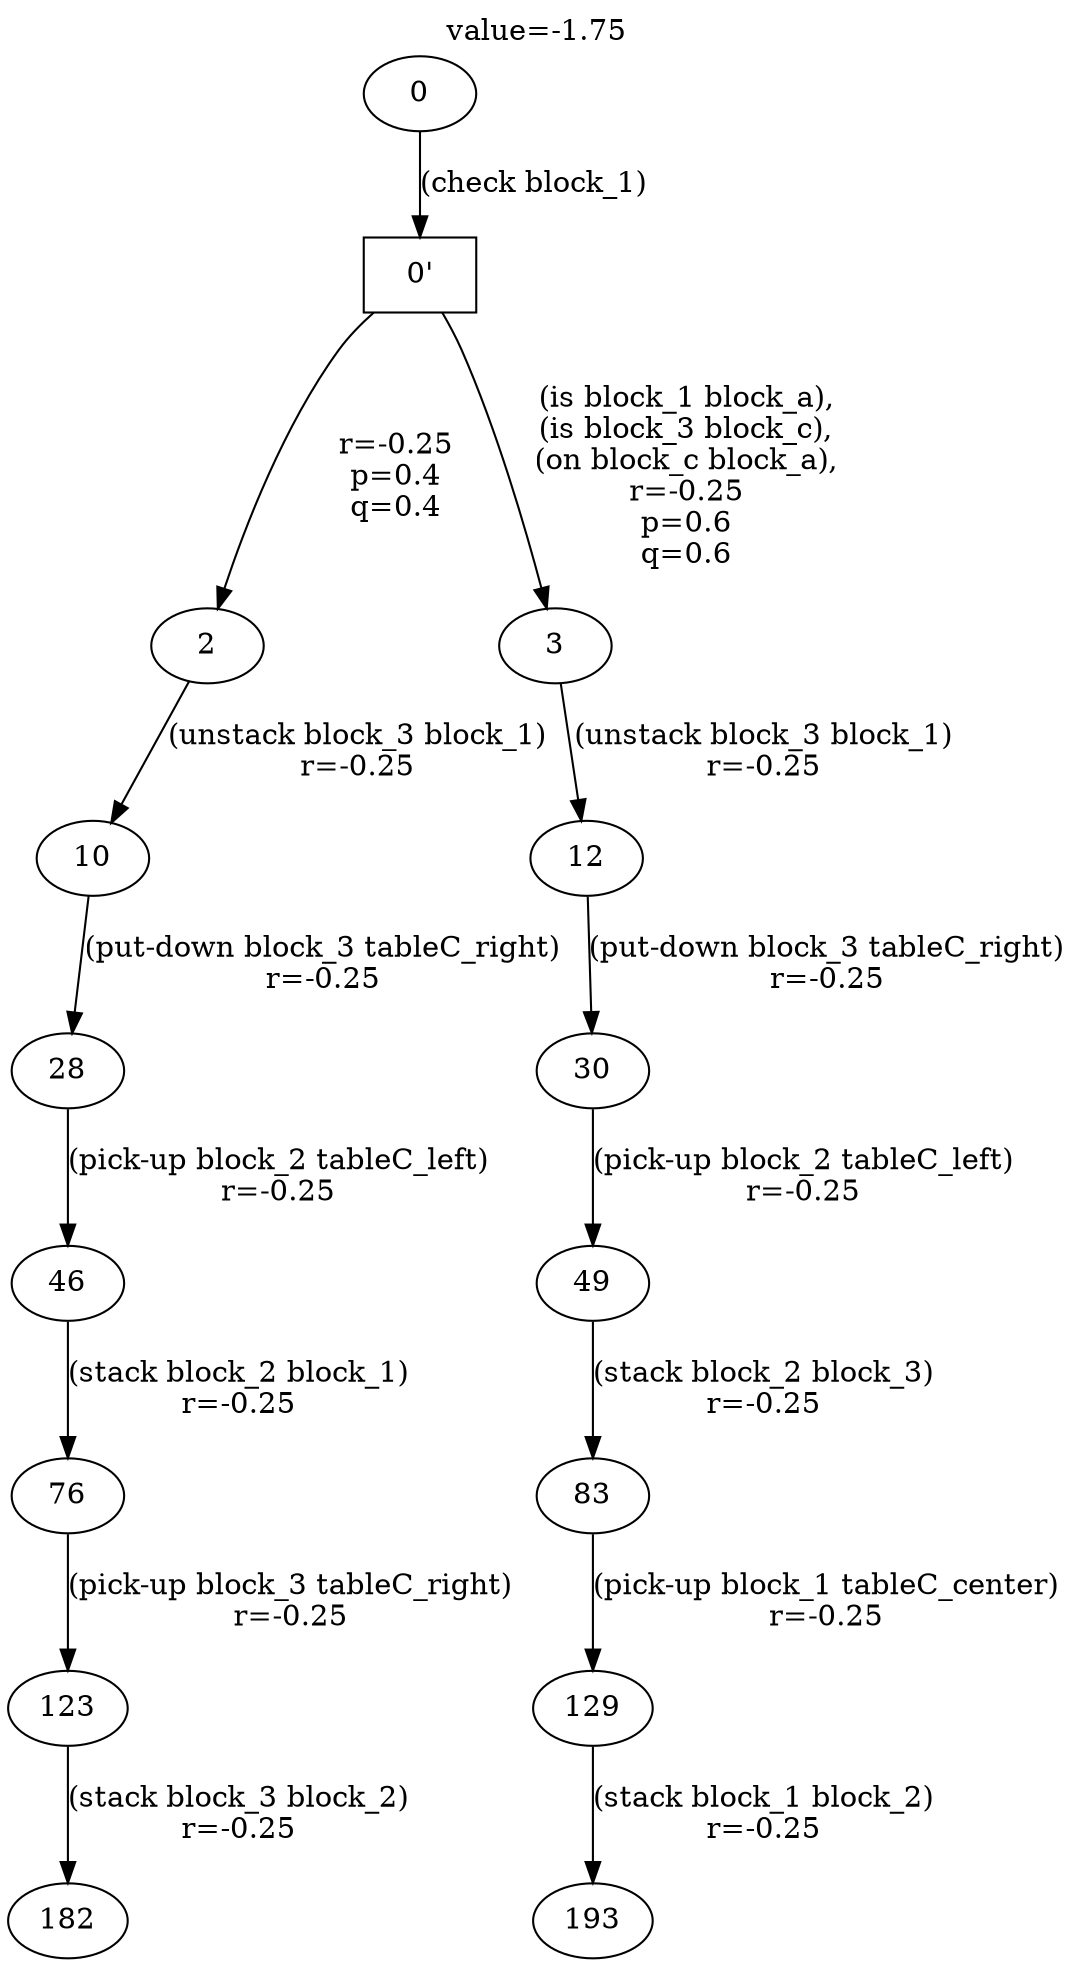 digraph g{
label="value=-1.75"
labelloc=top
"0'" [ shape=box ] ;
0->"0'" [ label="(check block_1)" ];
"0'"->2 [ label="
r=-0.25
p=0.4
q=0.4" ];
2->10 [ label="(unstack block_3 block_1)
r=-0.25" ];
10->28 [ label="(put-down block_3 tableC_right)
r=-0.25" ];
28->46 [ label="(pick-up block_2 tableC_left)
r=-0.25" ];
46->76 [ label="(stack block_2 block_1)
r=-0.25" ];
76->123 [ label="(pick-up block_3 tableC_right)
r=-0.25" ];
123->182 [ label="(stack block_3 block_2)
r=-0.25" ];
"0'"->3 [ label="
(is block_1 block_a),
(is block_3 block_c),
(on block_c block_a),
r=-0.25
p=0.6
q=0.6" ];
3->12 [ label="(unstack block_3 block_1)
r=-0.25" ];
12->30 [ label="(put-down block_3 tableC_right)
r=-0.25" ];
30->49 [ label="(pick-up block_2 tableC_left)
r=-0.25" ];
49->83 [ label="(stack block_2 block_3)
r=-0.25" ];
83->129 [ label="(pick-up block_1 tableC_center)
r=-0.25" ];
129->193 [ label="(stack block_1 block_2)
r=-0.25" ];
}
